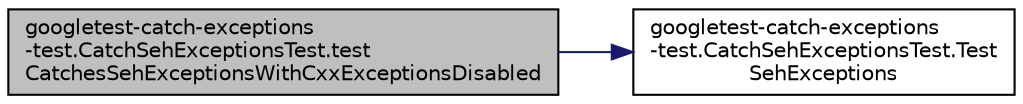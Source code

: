 digraph "googletest-catch-exceptions-test.CatchSehExceptionsTest.testCatchesSehExceptionsWithCxxExceptionsDisabled"
{
 // LATEX_PDF_SIZE
  bgcolor="transparent";
  edge [fontname="Helvetica",fontsize="10",labelfontname="Helvetica",labelfontsize="10"];
  node [fontname="Helvetica",fontsize="10",shape=record];
  rankdir="LR";
  Node1 [label="googletest-catch-exceptions\l-test.CatchSehExceptionsTest.test\lCatchesSehExceptionsWithCxxExceptionsDisabled",height=0.2,width=0.4,color="black", fillcolor="grey75", style="filled", fontcolor="black",tooltip=" "];
  Node1 -> Node2 [color="midnightblue",fontsize="10",style="solid",fontname="Helvetica"];
  Node2 [label="googletest-catch-exceptions\l-test.CatchSehExceptionsTest.Test\lSehExceptions",height=0.2,width=0.4,color="black",URL="$classgoogletest-catch-exceptions-test_1_1CatchSehExceptionsTest.html#a86d5639a464b9ee5e05816758bd1ae1f",tooltip=" "];
}
